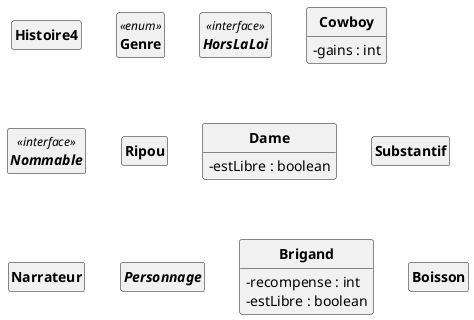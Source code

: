 @startuml
'https://plantuml.com/class-diagram 
 skinparam classAttributeIconSize 0 
skinparam classFontStyle Bold
skinparam style strictuml
hide empty members
class Histoire4{ 

 } 
enum Genre <<enum>> { 

 } 
interface HorsLaLoi <<interface>> { 

 } 
class Cowboy{ 
- gains : int

 } 
interface Nommable <<interface>> { 

 } 
class Ripou{ 

 } 
class Dame{ 
- estLibre : boolean

 } 
class Substantif{ 

 } 
class Narrateur{ 

 } 
abstract class Personnage{ 

 } 
class Brigand{ 
- recompense : int
- estLibre : boolean

 } 
class Boisson{ 

 } 
@enduml
